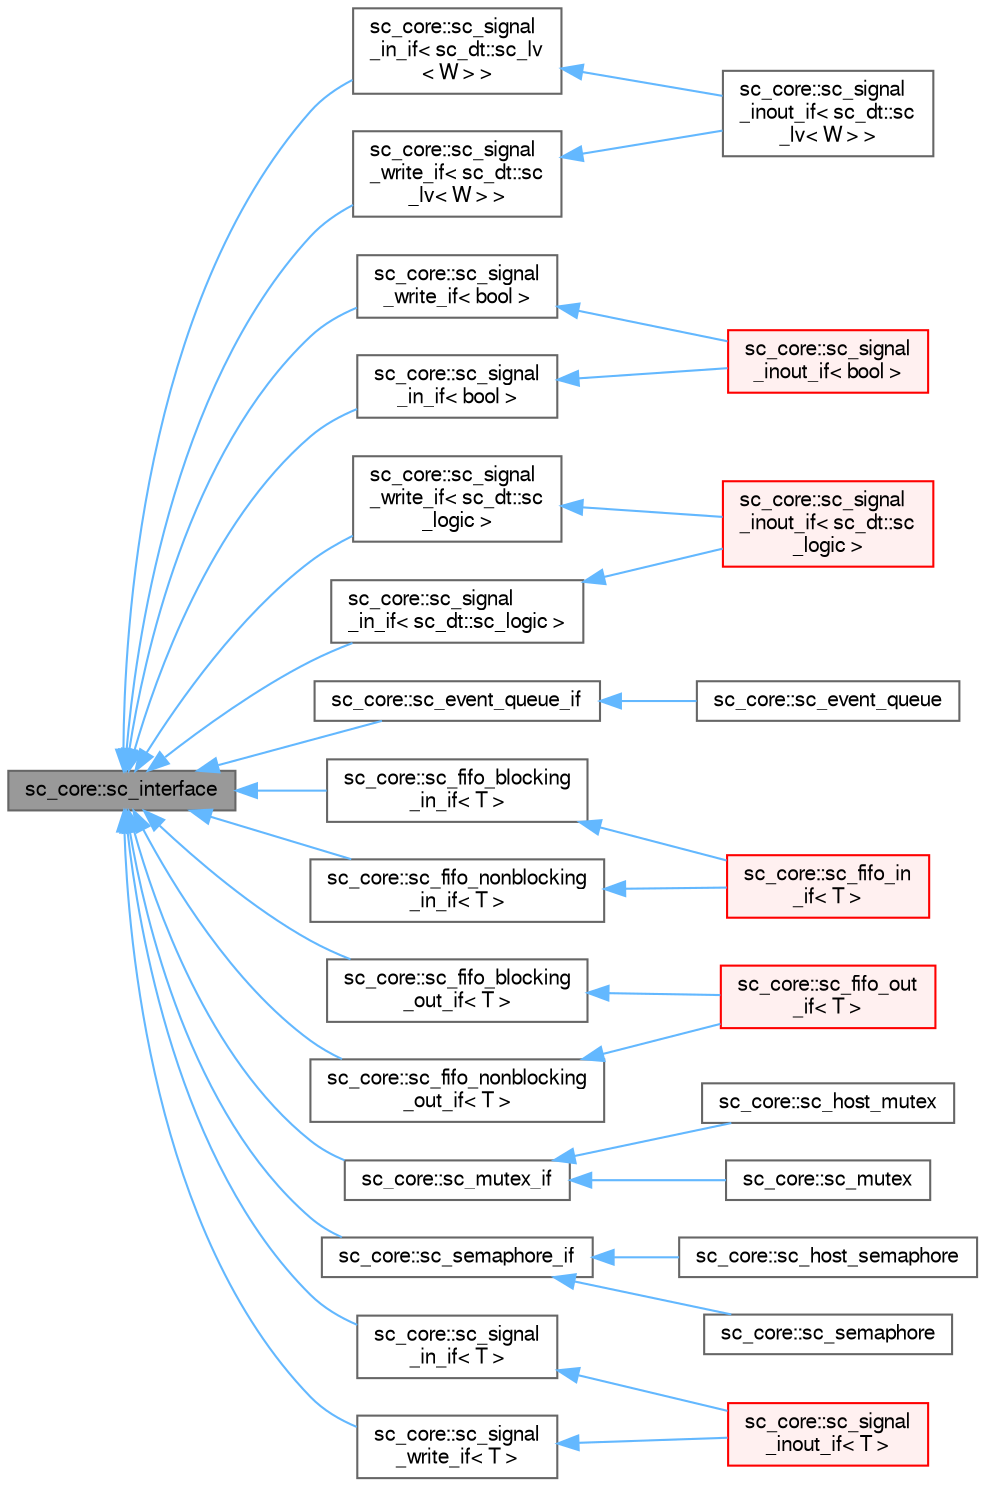digraph "sc_core::sc_interface"
{
 // LATEX_PDF_SIZE
  bgcolor="transparent";
  edge [fontname=FreeSans,fontsize=10,labelfontname=FreeSans,labelfontsize=10];
  node [fontname=FreeSans,fontsize=10,shape=box,height=0.2,width=0.4];
  rankdir="LR";
  Node1 [id="Node000001",label="sc_core::sc_interface",height=0.2,width=0.4,color="gray40", fillcolor="grey60", style="filled", fontcolor="black",tooltip=" "];
  Node1 -> Node2 [id="edge1_Node000001_Node000002",dir="back",color="steelblue1",style="solid",tooltip=" "];
  Node2 [id="Node000002",label="sc_core::sc_signal\l_in_if\< sc_dt::sc_lv\l\< W \> \>",height=0.2,width=0.4,color="gray40", fillcolor="white", style="filled",URL="$a01425.html",tooltip=" "];
  Node2 -> Node3 [id="edge2_Node000002_Node000003",dir="back",color="steelblue1",style="solid",tooltip=" "];
  Node3 [id="Node000003",label="sc_core::sc_signal\l_inout_if\< sc_dt::sc\l_lv\< W \> \>",height=0.2,width=0.4,color="gray40", fillcolor="white", style="filled",URL="$a01441.html",tooltip=" "];
  Node1 -> Node4 [id="edge3_Node000001_Node000004",dir="back",color="steelblue1",style="solid",tooltip=" "];
  Node4 [id="Node000004",label="sc_core::sc_signal\l_write_if\< bool \>",height=0.2,width=0.4,color="gray40", fillcolor="white", style="filled",URL="$a01437.html",tooltip=" "];
  Node4 -> Node5 [id="edge4_Node000004_Node000005",dir="back",color="steelblue1",style="solid",tooltip=" "];
  Node5 [id="Node000005",label="sc_core::sc_signal\l_inout_if\< bool \>",height=0.2,width=0.4,color="red", fillcolor="#FFF0F0", style="filled",URL="$a01441.html",tooltip=" "];
  Node1 -> Node8 [id="edge5_Node000001_Node000008",dir="back",color="steelblue1",style="solid",tooltip=" "];
  Node8 [id="Node000008",label="sc_core::sc_signal\l_write_if\< sc_dt::sc\l_logic \>",height=0.2,width=0.4,color="gray40", fillcolor="white", style="filled",URL="$a01437.html",tooltip=" "];
  Node8 -> Node9 [id="edge6_Node000008_Node000009",dir="back",color="steelblue1",style="solid",tooltip=" "];
  Node9 [id="Node000009",label="sc_core::sc_signal\l_inout_if\< sc_dt::sc\l_logic \>",height=0.2,width=0.4,color="red", fillcolor="#FFF0F0", style="filled",URL="$a01441.html",tooltip=" "];
  Node1 -> Node12 [id="edge7_Node000001_Node000012",dir="back",color="steelblue1",style="solid",tooltip=" "];
  Node12 [id="Node000012",label="sc_core::sc_signal\l_write_if\< sc_dt::sc\l_lv\< W \> \>",height=0.2,width=0.4,color="gray40", fillcolor="white", style="filled",URL="$a01437.html",tooltip=" "];
  Node12 -> Node3 [id="edge8_Node000012_Node000003",dir="back",color="steelblue1",style="solid",tooltip=" "];
  Node1 -> Node13 [id="edge9_Node000001_Node000013",dir="back",color="steelblue1",style="solid",tooltip=" "];
  Node13 [id="Node000013",label="sc_core::sc_event_queue_if",height=0.2,width=0.4,color="gray40", fillcolor="white", style="filled",URL="$a01293.html",tooltip=" "];
  Node13 -> Node14 [id="edge10_Node000013_Node000014",dir="back",color="steelblue1",style="solid",tooltip=" "];
  Node14 [id="Node000014",label="sc_core::sc_event_queue",height=0.2,width=0.4,color="gray40", fillcolor="white", style="filled",URL="$a01297.html",tooltip=" "];
  Node1 -> Node15 [id="edge11_Node000001_Node000015",dir="back",color="steelblue1",style="solid",tooltip=" "];
  Node15 [id="Node000015",label="sc_core::sc_fifo_blocking\l_in_if\< T \>",height=0.2,width=0.4,color="gray40", fillcolor="white", style="filled",URL="$a01321.html",tooltip=" "];
  Node15 -> Node16 [id="edge12_Node000015_Node000016",dir="back",color="steelblue1",style="solid",tooltip=" "];
  Node16 [id="Node000016",label="sc_core::sc_fifo_in\l_if\< T \>",height=0.2,width=0.4,color="red", fillcolor="#FFF0F0", style="filled",URL="$a01325.html",tooltip=" "];
  Node1 -> Node18 [id="edge13_Node000001_Node000018",dir="back",color="steelblue1",style="solid",tooltip=" "];
  Node18 [id="Node000018",label="sc_core::sc_fifo_blocking\l_out_if\< T \>",height=0.2,width=0.4,color="gray40", fillcolor="white", style="filled",URL="$a01333.html",tooltip=" "];
  Node18 -> Node19 [id="edge14_Node000018_Node000019",dir="back",color="steelblue1",style="solid",tooltip=" "];
  Node19 [id="Node000019",label="sc_core::sc_fifo_out\l_if\< T \>",height=0.2,width=0.4,color="red", fillcolor="#FFF0F0", style="filled",URL="$a01337.html",tooltip=" "];
  Node1 -> Node20 [id="edge15_Node000001_Node000020",dir="back",color="steelblue1",style="solid",tooltip=" "];
  Node20 [id="Node000020",label="sc_core::sc_fifo_nonblocking\l_in_if\< T \>",height=0.2,width=0.4,color="gray40", fillcolor="white", style="filled",URL="$a01317.html",tooltip=" "];
  Node20 -> Node16 [id="edge16_Node000020_Node000016",dir="back",color="steelblue1",style="solid",tooltip=" "];
  Node1 -> Node21 [id="edge17_Node000001_Node000021",dir="back",color="steelblue1",style="solid",tooltip=" "];
  Node21 [id="Node000021",label="sc_core::sc_fifo_nonblocking\l_out_if\< T \>",height=0.2,width=0.4,color="gray40", fillcolor="white", style="filled",URL="$a01329.html",tooltip=" "];
  Node21 -> Node19 [id="edge18_Node000021_Node000019",dir="back",color="steelblue1",style="solid",tooltip=" "];
  Node1 -> Node22 [id="edge19_Node000001_Node000022",dir="back",color="steelblue1",style="solid",tooltip=" "];
  Node22 [id="Node000022",label="sc_core::sc_mutex_if",height=0.2,width=0.4,color="gray40", fillcolor="white", style="filled",URL="$a01365.html",tooltip=" "];
  Node22 -> Node23 [id="edge20_Node000022_Node000023",dir="back",color="steelblue1",style="solid",tooltip=" "];
  Node23 [id="Node000023",label="sc_core::sc_host_mutex",height=0.2,width=0.4,color="gray40", fillcolor="white", style="filled",URL="$a01349.html",tooltip=" "];
  Node22 -> Node24 [id="edge21_Node000022_Node000024",dir="back",color="steelblue1",style="solid",tooltip=" "];
  Node24 [id="Node000024",label="sc_core::sc_mutex",height=0.2,width=0.4,color="gray40", fillcolor="white", style="filled",URL="$a01361.html",tooltip=" "];
  Node1 -> Node25 [id="edge22_Node000001_Node000025",dir="back",color="steelblue1",style="solid",tooltip=" "];
  Node25 [id="Node000025",label="sc_core::sc_semaphore_if",height=0.2,width=0.4,color="gray40", fillcolor="white", style="filled",URL="$a01401.html",tooltip=" "];
  Node25 -> Node26 [id="edge23_Node000025_Node000026",dir="back",color="steelblue1",style="solid",tooltip=" "];
  Node26 [id="Node000026",label="sc_core::sc_host_semaphore",height=0.2,width=0.4,color="gray40", fillcolor="white", style="filled",URL="$a01353.html",tooltip=" "];
  Node25 -> Node27 [id="edge24_Node000025_Node000027",dir="back",color="steelblue1",style="solid",tooltip=" "];
  Node27 [id="Node000027",label="sc_core::sc_semaphore",height=0.2,width=0.4,color="gray40", fillcolor="white", style="filled",URL="$a01397.html",tooltip=" "];
  Node1 -> Node28 [id="edge25_Node000001_Node000028",dir="back",color="steelblue1",style="solid",tooltip=" "];
  Node28 [id="Node000028",label="sc_core::sc_signal\l_in_if\< T \>",height=0.2,width=0.4,color="gray40", fillcolor="white", style="filled",URL="$a01425.html",tooltip=" "];
  Node28 -> Node29 [id="edge26_Node000028_Node000029",dir="back",color="steelblue1",style="solid",tooltip=" "];
  Node29 [id="Node000029",label="sc_core::sc_signal\l_inout_if\< T \>",height=0.2,width=0.4,color="red", fillcolor="#FFF0F0", style="filled",URL="$a01441.html",tooltip=" "];
  Node1 -> Node41 [id="edge27_Node000001_Node000041",dir="back",color="steelblue1",style="solid",tooltip=" "];
  Node41 [id="Node000041",label="sc_core::sc_signal\l_in_if\< bool \>",height=0.2,width=0.4,color="gray40", fillcolor="white", style="filled",URL="$a01429.html",tooltip=" "];
  Node41 -> Node5 [id="edge28_Node000041_Node000005",dir="back",color="steelblue1",style="solid",tooltip=" "];
  Node1 -> Node42 [id="edge29_Node000001_Node000042",dir="back",color="steelblue1",style="solid",tooltip=" "];
  Node42 [id="Node000042",label="sc_core::sc_signal\l_in_if\< sc_dt::sc_logic \>",height=0.2,width=0.4,color="gray40", fillcolor="white", style="filled",URL="$a01433.html",tooltip=" "];
  Node42 -> Node9 [id="edge30_Node000042_Node000009",dir="back",color="steelblue1",style="solid",tooltip=" "];
  Node1 -> Node43 [id="edge31_Node000001_Node000043",dir="back",color="steelblue1",style="solid",tooltip=" "];
  Node43 [id="Node000043",label="sc_core::sc_signal\l_write_if\< T \>",height=0.2,width=0.4,color="gray40", fillcolor="white", style="filled",URL="$a01437.html",tooltip=" "];
  Node43 -> Node29 [id="edge32_Node000043_Node000029",dir="back",color="steelblue1",style="solid",tooltip=" "];
}
